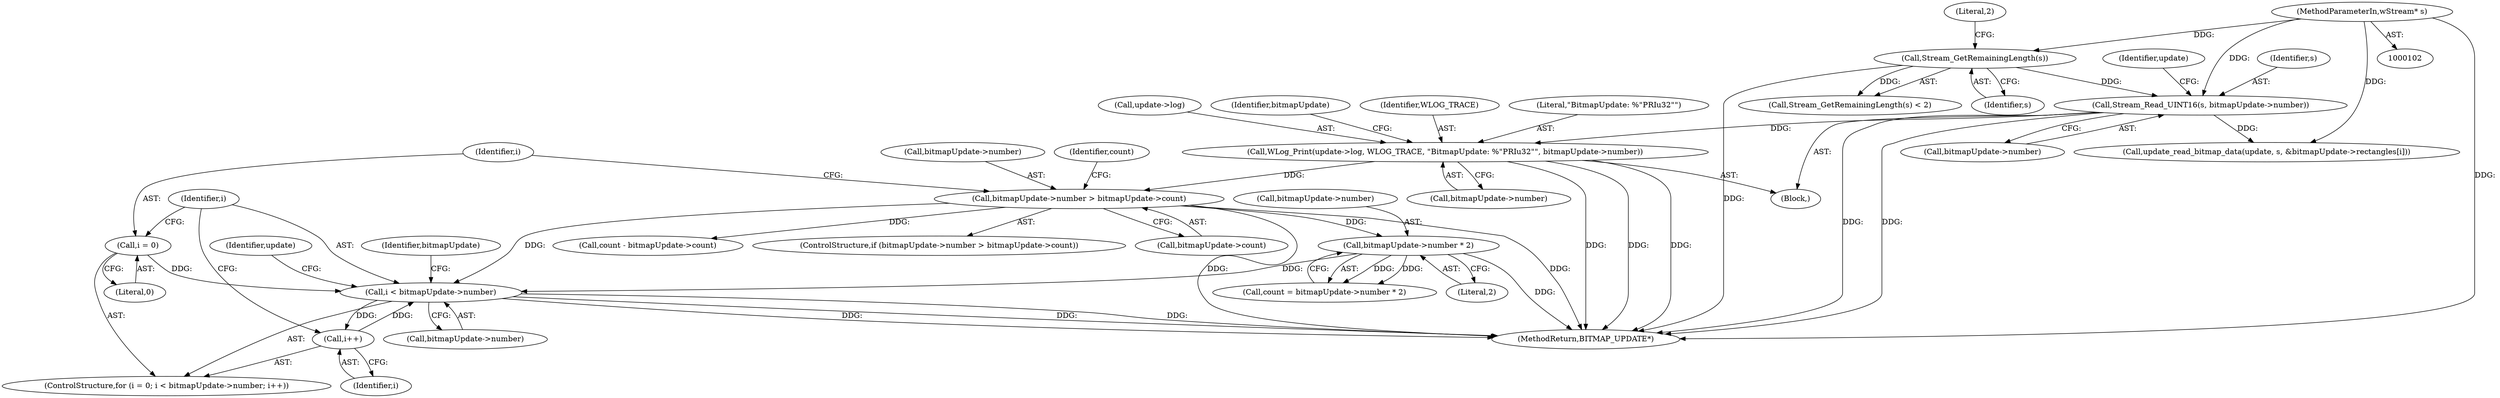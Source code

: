 digraph "0_FreeRDP_445a5a42c500ceb80f8fa7f2c11f3682538033f3@pointer" {
"1000203" [label="(Call,i < bitmapUpdate->number)"];
"1000200" [label="(Call,i = 0)"];
"1000208" [label="(Call,i++)"];
"1000203" [label="(Call,i < bitmapUpdate->number)"];
"1000150" [label="(Call,bitmapUpdate->number * 2)"];
"1000139" [label="(Call,bitmapUpdate->number > bitmapUpdate->count)"];
"1000129" [label="(Call,WLog_Print(update->log, WLOG_TRACE, \"BitmapUpdate: %\"PRIu32\"\", bitmapUpdate->number))"];
"1000124" [label="(Call,Stream_Read_UINT16(s, bitmapUpdate->number))"];
"1000120" [label="(Call,Stream_GetRemainingLength(s))"];
"1000104" [label="(MethodParameterIn,wStream* s)"];
"1000139" [label="(Call,bitmapUpdate->number > bitmapUpdate->count)"];
"1000126" [label="(Call,bitmapUpdate->number)"];
"1000224" [label="(Identifier,bitmapUpdate)"];
"1000122" [label="(Literal,2)"];
"1000151" [label="(Call,bitmapUpdate->number)"];
"1000143" [label="(Call,bitmapUpdate->count)"];
"1000130" [label="(Call,update->log)"];
"1000205" [label="(Call,bitmapUpdate->number)"];
"1000104" [label="(MethodParameterIn,wStream* s)"];
"1000204" [label="(Identifier,i)"];
"1000141" [label="(Identifier,bitmapUpdate)"];
"1000140" [label="(Call,bitmapUpdate->number)"];
"1000213" [label="(Call,update_read_bitmap_data(update, s, &bitmapUpdate->rectangles[i]))"];
"1000189" [label="(Call,count - bitmapUpdate->count)"];
"1000120" [label="(Call,Stream_GetRemainingLength(s))"];
"1000119" [label="(Call,Stream_GetRemainingLength(s) < 2)"];
"1000148" [label="(Call,count = bitmapUpdate->number * 2)"];
"1000214" [label="(Identifier,update)"];
"1000138" [label="(ControlStructure,if (bitmapUpdate->number > bitmapUpdate->count))"];
"1000203" [label="(Call,i < bitmapUpdate->number)"];
"1000135" [label="(Call,bitmapUpdate->number)"];
"1000200" [label="(Call,i = 0)"];
"1000124" [label="(Call,Stream_Read_UINT16(s, bitmapUpdate->number))"];
"1000129" [label="(Call,WLog_Print(update->log, WLOG_TRACE, \"BitmapUpdate: %\"PRIu32\"\", bitmapUpdate->number))"];
"1000133" [label="(Identifier,WLOG_TRACE)"];
"1000131" [label="(Identifier,update)"];
"1000125" [label="(Identifier,s)"];
"1000202" [label="(Literal,0)"];
"1000233" [label="(MethodReturn,BITMAP_UPDATE*)"];
"1000149" [label="(Identifier,count)"];
"1000201" [label="(Identifier,i)"];
"1000154" [label="(Literal,2)"];
"1000134" [label="(Literal,\"BitmapUpdate: %\"PRIu32\"\")"];
"1000209" [label="(Identifier,i)"];
"1000150" [label="(Call,bitmapUpdate->number * 2)"];
"1000105" [label="(Block,)"];
"1000208" [label="(Call,i++)"];
"1000199" [label="(ControlStructure,for (i = 0; i < bitmapUpdate->number; i++))"];
"1000121" [label="(Identifier,s)"];
"1000203" -> "1000199"  [label="AST: "];
"1000203" -> "1000205"  [label="CFG: "];
"1000204" -> "1000203"  [label="AST: "];
"1000205" -> "1000203"  [label="AST: "];
"1000214" -> "1000203"  [label="CFG: "];
"1000224" -> "1000203"  [label="CFG: "];
"1000203" -> "1000233"  [label="DDG: "];
"1000203" -> "1000233"  [label="DDG: "];
"1000203" -> "1000233"  [label="DDG: "];
"1000200" -> "1000203"  [label="DDG: "];
"1000208" -> "1000203"  [label="DDG: "];
"1000150" -> "1000203"  [label="DDG: "];
"1000139" -> "1000203"  [label="DDG: "];
"1000203" -> "1000208"  [label="DDG: "];
"1000200" -> "1000199"  [label="AST: "];
"1000200" -> "1000202"  [label="CFG: "];
"1000201" -> "1000200"  [label="AST: "];
"1000202" -> "1000200"  [label="AST: "];
"1000204" -> "1000200"  [label="CFG: "];
"1000208" -> "1000199"  [label="AST: "];
"1000208" -> "1000209"  [label="CFG: "];
"1000209" -> "1000208"  [label="AST: "];
"1000204" -> "1000208"  [label="CFG: "];
"1000150" -> "1000148"  [label="AST: "];
"1000150" -> "1000154"  [label="CFG: "];
"1000151" -> "1000150"  [label="AST: "];
"1000154" -> "1000150"  [label="AST: "];
"1000148" -> "1000150"  [label="CFG: "];
"1000150" -> "1000233"  [label="DDG: "];
"1000150" -> "1000148"  [label="DDG: "];
"1000150" -> "1000148"  [label="DDG: "];
"1000139" -> "1000150"  [label="DDG: "];
"1000139" -> "1000138"  [label="AST: "];
"1000139" -> "1000143"  [label="CFG: "];
"1000140" -> "1000139"  [label="AST: "];
"1000143" -> "1000139"  [label="AST: "];
"1000149" -> "1000139"  [label="CFG: "];
"1000201" -> "1000139"  [label="CFG: "];
"1000139" -> "1000233"  [label="DDG: "];
"1000139" -> "1000233"  [label="DDG: "];
"1000129" -> "1000139"  [label="DDG: "];
"1000139" -> "1000189"  [label="DDG: "];
"1000129" -> "1000105"  [label="AST: "];
"1000129" -> "1000135"  [label="CFG: "];
"1000130" -> "1000129"  [label="AST: "];
"1000133" -> "1000129"  [label="AST: "];
"1000134" -> "1000129"  [label="AST: "];
"1000135" -> "1000129"  [label="AST: "];
"1000141" -> "1000129"  [label="CFG: "];
"1000129" -> "1000233"  [label="DDG: "];
"1000129" -> "1000233"  [label="DDG: "];
"1000129" -> "1000233"  [label="DDG: "];
"1000124" -> "1000129"  [label="DDG: "];
"1000124" -> "1000105"  [label="AST: "];
"1000124" -> "1000126"  [label="CFG: "];
"1000125" -> "1000124"  [label="AST: "];
"1000126" -> "1000124"  [label="AST: "];
"1000131" -> "1000124"  [label="CFG: "];
"1000124" -> "1000233"  [label="DDG: "];
"1000124" -> "1000233"  [label="DDG: "];
"1000120" -> "1000124"  [label="DDG: "];
"1000104" -> "1000124"  [label="DDG: "];
"1000124" -> "1000213"  [label="DDG: "];
"1000120" -> "1000119"  [label="AST: "];
"1000120" -> "1000121"  [label="CFG: "];
"1000121" -> "1000120"  [label="AST: "];
"1000122" -> "1000120"  [label="CFG: "];
"1000120" -> "1000233"  [label="DDG: "];
"1000120" -> "1000119"  [label="DDG: "];
"1000104" -> "1000120"  [label="DDG: "];
"1000104" -> "1000102"  [label="AST: "];
"1000104" -> "1000233"  [label="DDG: "];
"1000104" -> "1000213"  [label="DDG: "];
}
